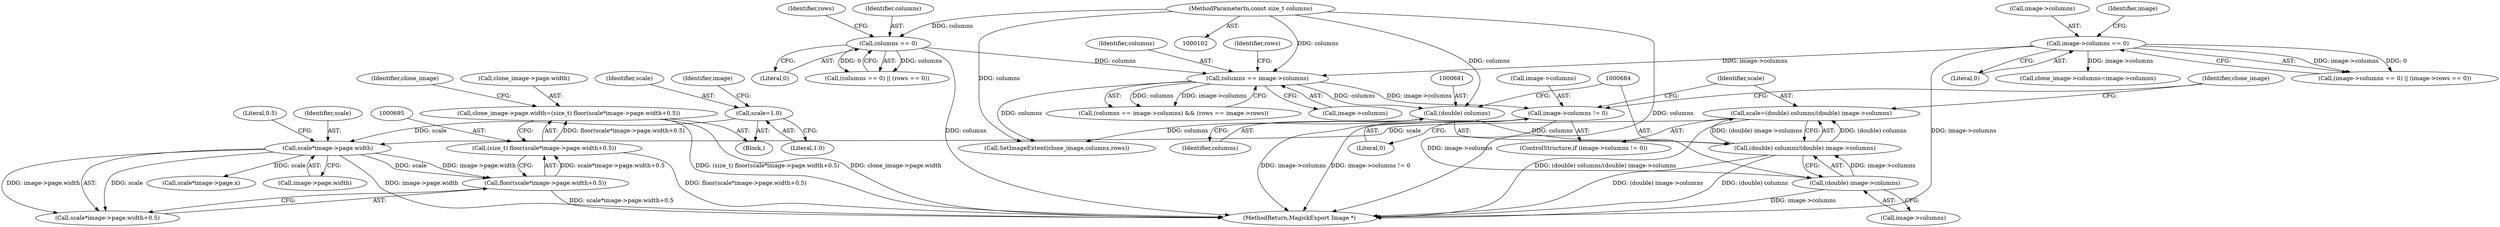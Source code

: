 digraph "0_ImageMagick_01843366d6a7b96e22ad7bb67f3df7d9fd4d5d74@pointer" {
"1000688" [label="(Call,clone_image->page.width=(size_t) floor(scale*image->page.width+0.5))"];
"1000694" [label="(Call,(size_t) floor(scale*image->page.width+0.5))"];
"1000696" [label="(Call,floor(scale*image->page.width+0.5))"];
"1000698" [label="(Call,scale*image->page.width)"];
"1000677" [label="(Call,scale=(double) columns/(double) image->columns)"];
"1000679" [label="(Call,(double) columns/(double) image->columns)"];
"1000680" [label="(Call,(double) columns)"];
"1000617" [label="(Call,columns == image->columns)"];
"1000522" [label="(Call,columns == 0)"];
"1000104" [label="(MethodParameterIn,const size_t columns)"];
"1000153" [label="(Call,image->columns == 0)"];
"1000683" [label="(Call,(double) image->columns)"];
"1000672" [label="(Call,image->columns != 0)"];
"1000668" [label="(Call,scale=1.0)"];
"1000682" [label="(Identifier,columns)"];
"1000680" [label="(Call,(double) columns)"];
"1000694" [label="(Call,(size_t) floor(scale*image->page.width+0.5))"];
"1000676" [label="(Literal,0)"];
"1000826" [label="(Call,SetImageExtent(clone_image,columns,rows))"];
"1000688" [label="(Call,clone_image->page.width=(size_t) floor(scale*image->page.width+0.5))"];
"1000685" [label="(Call,image->columns)"];
"1000705" [label="(Literal,0.5)"];
"1000691" [label="(Identifier,clone_image)"];
"1000698" [label="(Call,scale*image->page.width)"];
"1000669" [label="(Identifier,scale)"];
"1000668" [label="(Call,scale=1.0)"];
"1000526" [label="(Identifier,rows)"];
"1000699" [label="(Identifier,scale)"];
"1000670" [label="(Literal,1.0)"];
"1000683" [label="(Call,(double) image->columns)"];
"1000160" [label="(Identifier,image)"];
"1000696" [label="(Call,floor(scale*image->page.width+0.5))"];
"1000524" [label="(Literal,0)"];
"1000619" [label="(Call,image->columns)"];
"1000616" [label="(Call,(columns == image->columns) && (rows == image->rows))"];
"1000157" [label="(Literal,0)"];
"1000618" [label="(Identifier,columns)"];
"1000678" [label="(Identifier,scale)"];
"1000522" [label="(Call,columns == 0)"];
"1000104" [label="(MethodParameterIn,const size_t columns)"];
"1000709" [label="(Identifier,clone_image)"];
"1000237" [label="(Call,clone_image->columns=image->columns)"];
"1000689" [label="(Call,clone_image->page.width)"];
"1000521" [label="(Call,(columns == 0) || (rows == 0))"];
"1000617" [label="(Call,columns == image->columns)"];
"1000844" [label="(MethodReturn,MagickExport Image *)"];
"1000671" [label="(ControlStructure,if (image->columns != 0))"];
"1000523" [label="(Identifier,columns)"];
"1000677" [label="(Call,scale=(double) columns/(double) image->columns)"];
"1000700" [label="(Call,image->page.width)"];
"1000152" [label="(Call,(image->columns == 0) || (image->rows == 0))"];
"1000697" [label="(Call,scale*image->page.width+0.5)"];
"1000674" [label="(Identifier,image)"];
"1000673" [label="(Call,image->columns)"];
"1000672" [label="(Call,image->columns != 0)"];
"1000154" [label="(Call,image->columns)"];
"1000108" [label="(Block,)"];
"1000153" [label="(Call,image->columns == 0)"];
"1000716" [label="(Call,scale*image->page.x)"];
"1000679" [label="(Call,(double) columns/(double) image->columns)"];
"1000623" [label="(Identifier,rows)"];
"1000688" -> "1000108"  [label="AST: "];
"1000688" -> "1000694"  [label="CFG: "];
"1000689" -> "1000688"  [label="AST: "];
"1000694" -> "1000688"  [label="AST: "];
"1000709" -> "1000688"  [label="CFG: "];
"1000688" -> "1000844"  [label="DDG: clone_image->page.width"];
"1000688" -> "1000844"  [label="DDG: (size_t) floor(scale*image->page.width+0.5)"];
"1000694" -> "1000688"  [label="DDG: floor(scale*image->page.width+0.5)"];
"1000694" -> "1000696"  [label="CFG: "];
"1000695" -> "1000694"  [label="AST: "];
"1000696" -> "1000694"  [label="AST: "];
"1000694" -> "1000844"  [label="DDG: floor(scale*image->page.width+0.5)"];
"1000696" -> "1000694"  [label="DDG: scale*image->page.width+0.5"];
"1000696" -> "1000697"  [label="CFG: "];
"1000697" -> "1000696"  [label="AST: "];
"1000696" -> "1000844"  [label="DDG: scale*image->page.width+0.5"];
"1000698" -> "1000696"  [label="DDG: scale"];
"1000698" -> "1000696"  [label="DDG: image->page.width"];
"1000698" -> "1000697"  [label="AST: "];
"1000698" -> "1000700"  [label="CFG: "];
"1000699" -> "1000698"  [label="AST: "];
"1000700" -> "1000698"  [label="AST: "];
"1000705" -> "1000698"  [label="CFG: "];
"1000698" -> "1000844"  [label="DDG: image->page.width"];
"1000698" -> "1000697"  [label="DDG: scale"];
"1000698" -> "1000697"  [label="DDG: image->page.width"];
"1000677" -> "1000698"  [label="DDG: scale"];
"1000668" -> "1000698"  [label="DDG: scale"];
"1000698" -> "1000716"  [label="DDG: scale"];
"1000677" -> "1000671"  [label="AST: "];
"1000677" -> "1000679"  [label="CFG: "];
"1000678" -> "1000677"  [label="AST: "];
"1000679" -> "1000677"  [label="AST: "];
"1000691" -> "1000677"  [label="CFG: "];
"1000677" -> "1000844"  [label="DDG: (double) columns/(double) image->columns"];
"1000679" -> "1000677"  [label="DDG: (double) columns"];
"1000679" -> "1000677"  [label="DDG: (double) image->columns"];
"1000679" -> "1000683"  [label="CFG: "];
"1000680" -> "1000679"  [label="AST: "];
"1000683" -> "1000679"  [label="AST: "];
"1000679" -> "1000844"  [label="DDG: (double) columns"];
"1000679" -> "1000844"  [label="DDG: (double) image->columns"];
"1000680" -> "1000679"  [label="DDG: columns"];
"1000683" -> "1000679"  [label="DDG: image->columns"];
"1000680" -> "1000682"  [label="CFG: "];
"1000681" -> "1000680"  [label="AST: "];
"1000682" -> "1000680"  [label="AST: "];
"1000684" -> "1000680"  [label="CFG: "];
"1000617" -> "1000680"  [label="DDG: columns"];
"1000104" -> "1000680"  [label="DDG: columns"];
"1000680" -> "1000826"  [label="DDG: columns"];
"1000617" -> "1000616"  [label="AST: "];
"1000617" -> "1000619"  [label="CFG: "];
"1000618" -> "1000617"  [label="AST: "];
"1000619" -> "1000617"  [label="AST: "];
"1000623" -> "1000617"  [label="CFG: "];
"1000616" -> "1000617"  [label="CFG: "];
"1000617" -> "1000616"  [label="DDG: columns"];
"1000617" -> "1000616"  [label="DDG: image->columns"];
"1000522" -> "1000617"  [label="DDG: columns"];
"1000104" -> "1000617"  [label="DDG: columns"];
"1000153" -> "1000617"  [label="DDG: image->columns"];
"1000617" -> "1000672"  [label="DDG: image->columns"];
"1000617" -> "1000826"  [label="DDG: columns"];
"1000522" -> "1000521"  [label="AST: "];
"1000522" -> "1000524"  [label="CFG: "];
"1000523" -> "1000522"  [label="AST: "];
"1000524" -> "1000522"  [label="AST: "];
"1000526" -> "1000522"  [label="CFG: "];
"1000521" -> "1000522"  [label="CFG: "];
"1000522" -> "1000844"  [label="DDG: columns"];
"1000522" -> "1000521"  [label="DDG: columns"];
"1000522" -> "1000521"  [label="DDG: 0"];
"1000104" -> "1000522"  [label="DDG: columns"];
"1000104" -> "1000102"  [label="AST: "];
"1000104" -> "1000844"  [label="DDG: columns"];
"1000104" -> "1000826"  [label="DDG: columns"];
"1000153" -> "1000152"  [label="AST: "];
"1000153" -> "1000157"  [label="CFG: "];
"1000154" -> "1000153"  [label="AST: "];
"1000157" -> "1000153"  [label="AST: "];
"1000160" -> "1000153"  [label="CFG: "];
"1000152" -> "1000153"  [label="CFG: "];
"1000153" -> "1000844"  [label="DDG: image->columns"];
"1000153" -> "1000152"  [label="DDG: image->columns"];
"1000153" -> "1000152"  [label="DDG: 0"];
"1000153" -> "1000237"  [label="DDG: image->columns"];
"1000683" -> "1000685"  [label="CFG: "];
"1000684" -> "1000683"  [label="AST: "];
"1000685" -> "1000683"  [label="AST: "];
"1000683" -> "1000844"  [label="DDG: image->columns"];
"1000672" -> "1000683"  [label="DDG: image->columns"];
"1000672" -> "1000671"  [label="AST: "];
"1000672" -> "1000676"  [label="CFG: "];
"1000673" -> "1000672"  [label="AST: "];
"1000676" -> "1000672"  [label="AST: "];
"1000678" -> "1000672"  [label="CFG: "];
"1000691" -> "1000672"  [label="CFG: "];
"1000672" -> "1000844"  [label="DDG: image->columns != 0"];
"1000672" -> "1000844"  [label="DDG: image->columns"];
"1000668" -> "1000108"  [label="AST: "];
"1000668" -> "1000670"  [label="CFG: "];
"1000669" -> "1000668"  [label="AST: "];
"1000670" -> "1000668"  [label="AST: "];
"1000674" -> "1000668"  [label="CFG: "];
}
